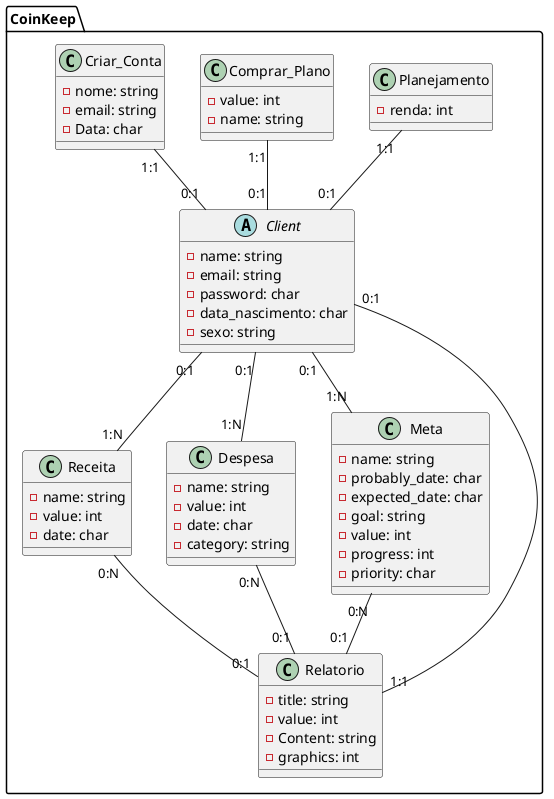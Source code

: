 @startuml

package "CoinKeep" {

  abstract Client {
    - name: string
    - email: string
    - password: char
    - data_nascimento: char
    - sexo: string
   
    
  }

  class Receita {
    - name: string
    - value: int
    - date: char
  }

  class Despesa {
    - name: string
    - value: int
    - date: char
    - category: string
  }

  class Meta {
    - name: string
    - probably_date: char
    - expected_date: char
    - goal: string
    - value: int
    - progress: int
    - priority: char
    
  }

  class Relatorio {
    - title: string
    - value: int
    - Content: string
    - graphics: int
  }

  class Planejamento {
    - renda: int
  }
  

 class Comprar_Plano{
  - value: int
  - name: string
 }

  
  Class Criar_Conta{
    - nome: string
    - email: string
    - Data: char
  }
  top to bottom direction
Client "0:1"-up-"1:1" Criar_Conta
Client "0:1"-up-"1:1" Comprar_Plano
Client "0:1"-up-"1:1" Planejamento

Client "0:1"--"1:N" Meta
Client "0:1"--"1:N" Receita
Client "0:1"--"1:N" Despesa
Client "0:1"--"1:1" Relatorio

Meta "0:N"--"0:1" Relatorio
Despesa "0:N"--"0:1" Relatorio
Receita "0:N"--"0:1" Relatorio




}

@enduml